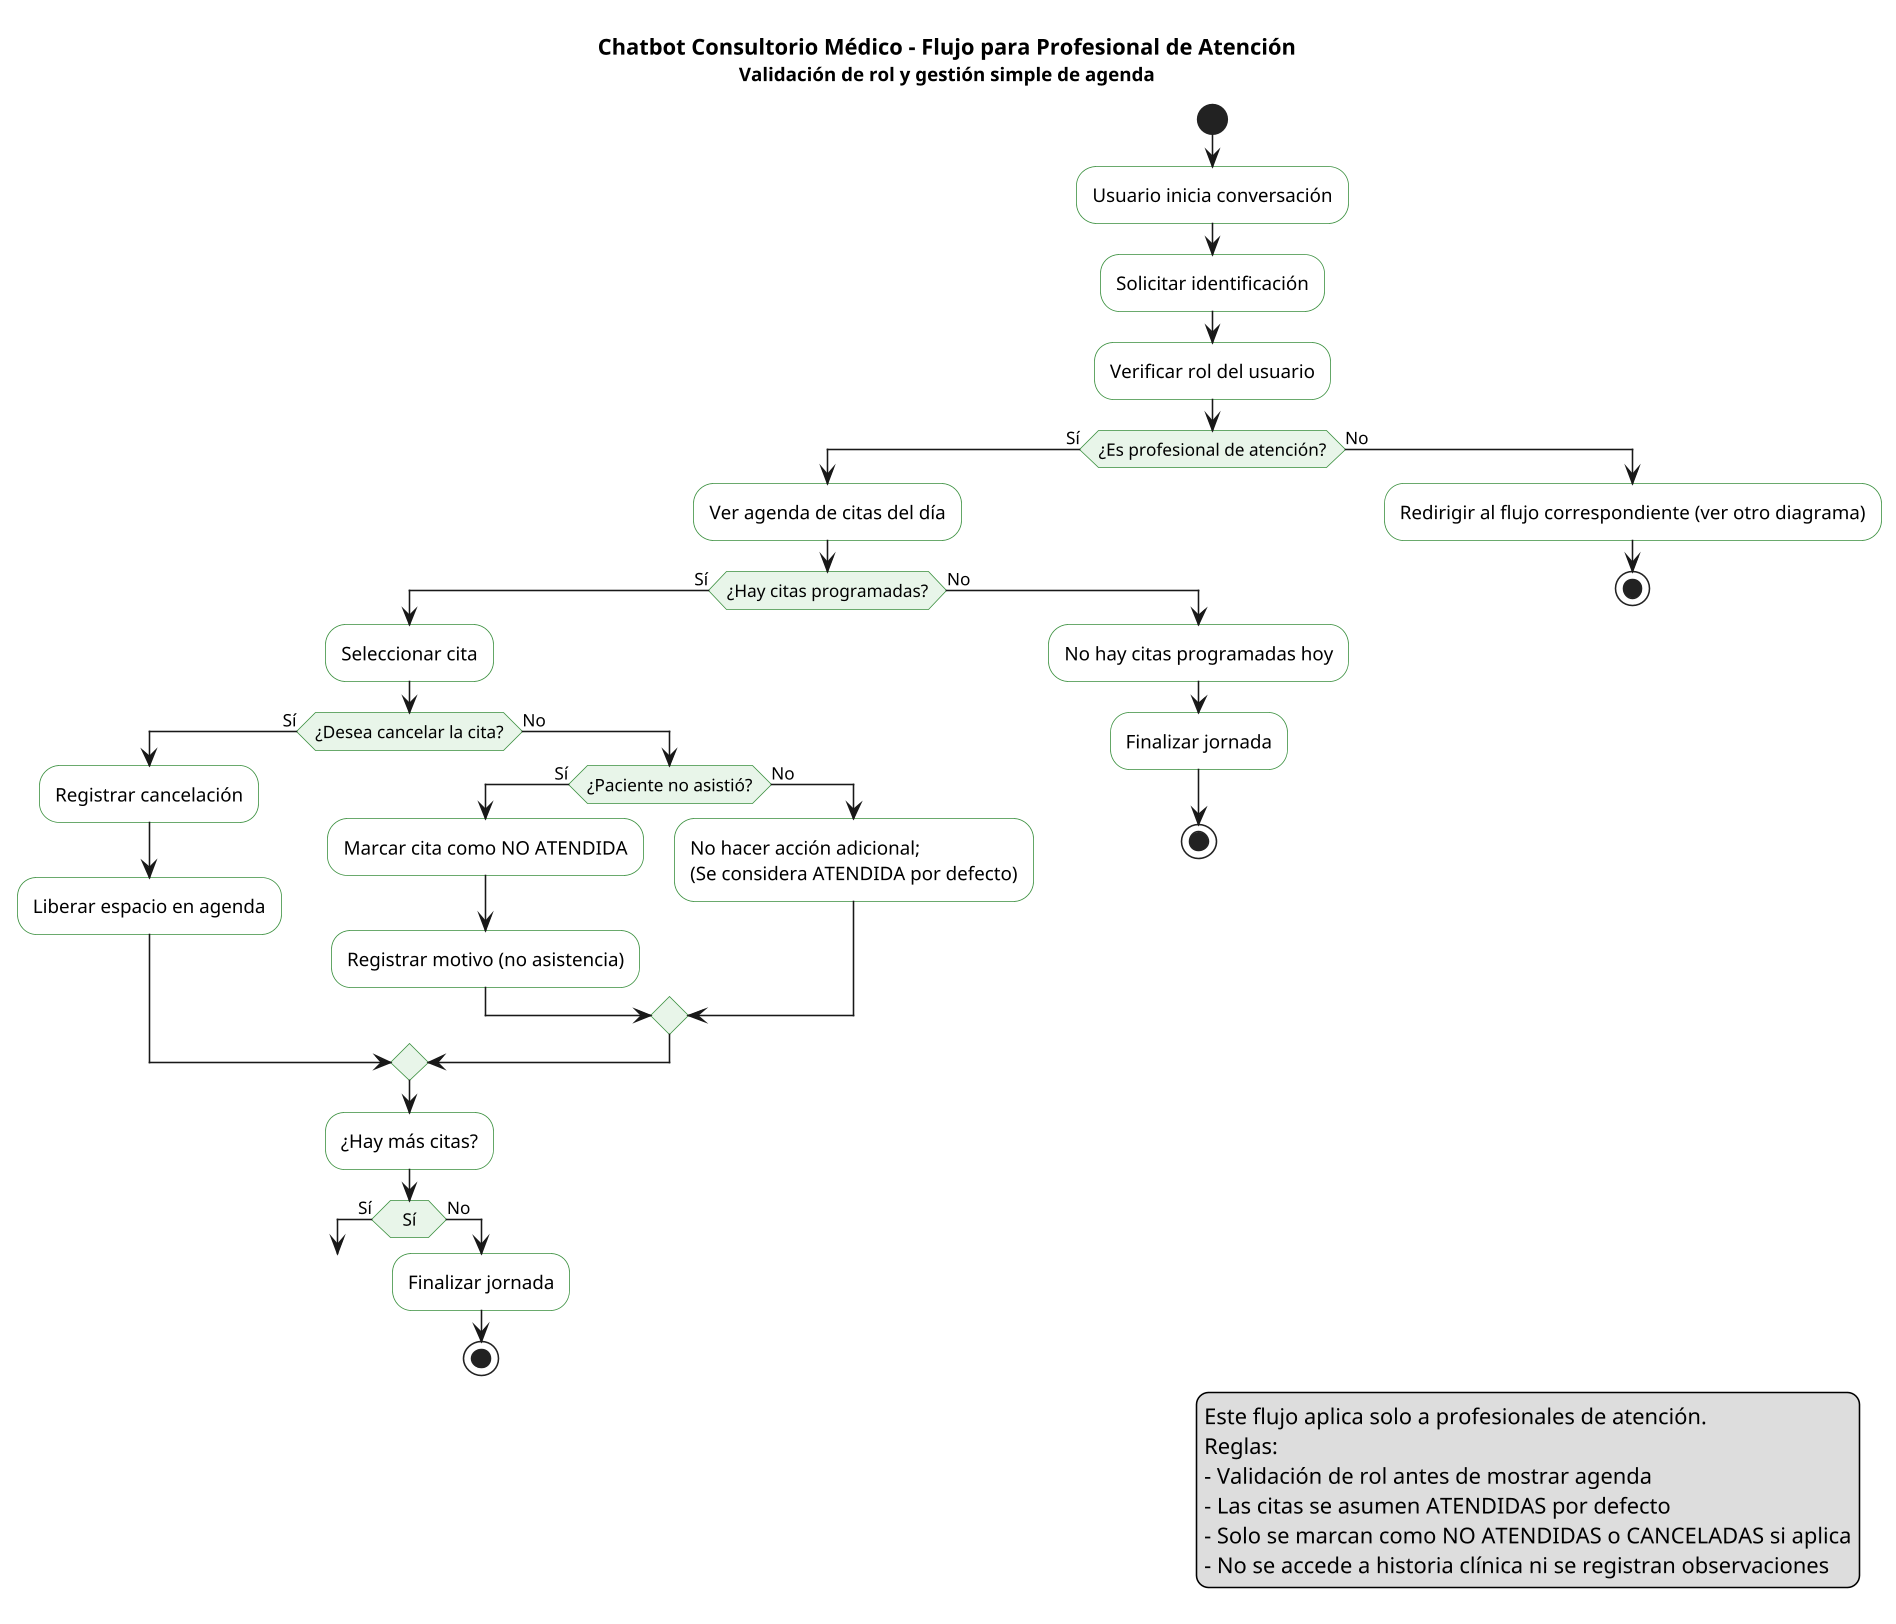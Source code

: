 @startuml
skinparam dpi 150
skinparam activity {
  BackgroundColor #FFFFFF
  BarColor #388E3C
  DiamondBackgroundColor #E8F5E9
  DiamondBorderColor #388E3C
  BorderColor #388E3C
}

title
Chatbot Consultorio Médico – Flujo para Profesional de Atención
<font size=12>Validación de rol y gestión simple de agenda</font>
end title

start
:Usuario inicia conversación;
:Solicitar identificación;
:Verificar rol del usuario;

if (¿Es profesional de atención?) then (Sí)
  :Ver agenda de citas del día;

  if (¿Hay citas programadas?) then (Sí)
    :Seleccionar cita;

    if (¿Desea cancelar la cita?) then (Sí)
      :Registrar cancelación;
      :Liberar espacio en agenda;
    else (No)
      if (¿Paciente no asistió?) then (Sí)
        :Marcar cita como NO ATENDIDA;
        :Registrar motivo (no asistencia);
      else (No)
        :No hacer acción adicional;\n(Se considera ATENDIDA por defecto);
      endif
    endif

    :¿Hay más citas?;
    if (Sí) then (Sí)
      goto start
    else (No)
      :Finalizar jornada;
      stop
    endif

  else (No)
    :No hay citas programadas hoy;
    :Finalizar jornada;
    stop
  endif

else (No)
  :Redirigir al flujo correspondiente (ver otro diagrama);
  stop
endif

legend right
Este flujo aplica solo a profesionales de atención.
Reglas:
- Validación de rol antes de mostrar agenda
- Las citas se asumen ATENDIDAS por defecto
- Solo se marcan como NO ATENDIDAS o CANCELADAS si aplica
- No se accede a historia clínica ni se registran observaciones
endlegend

@enduml
